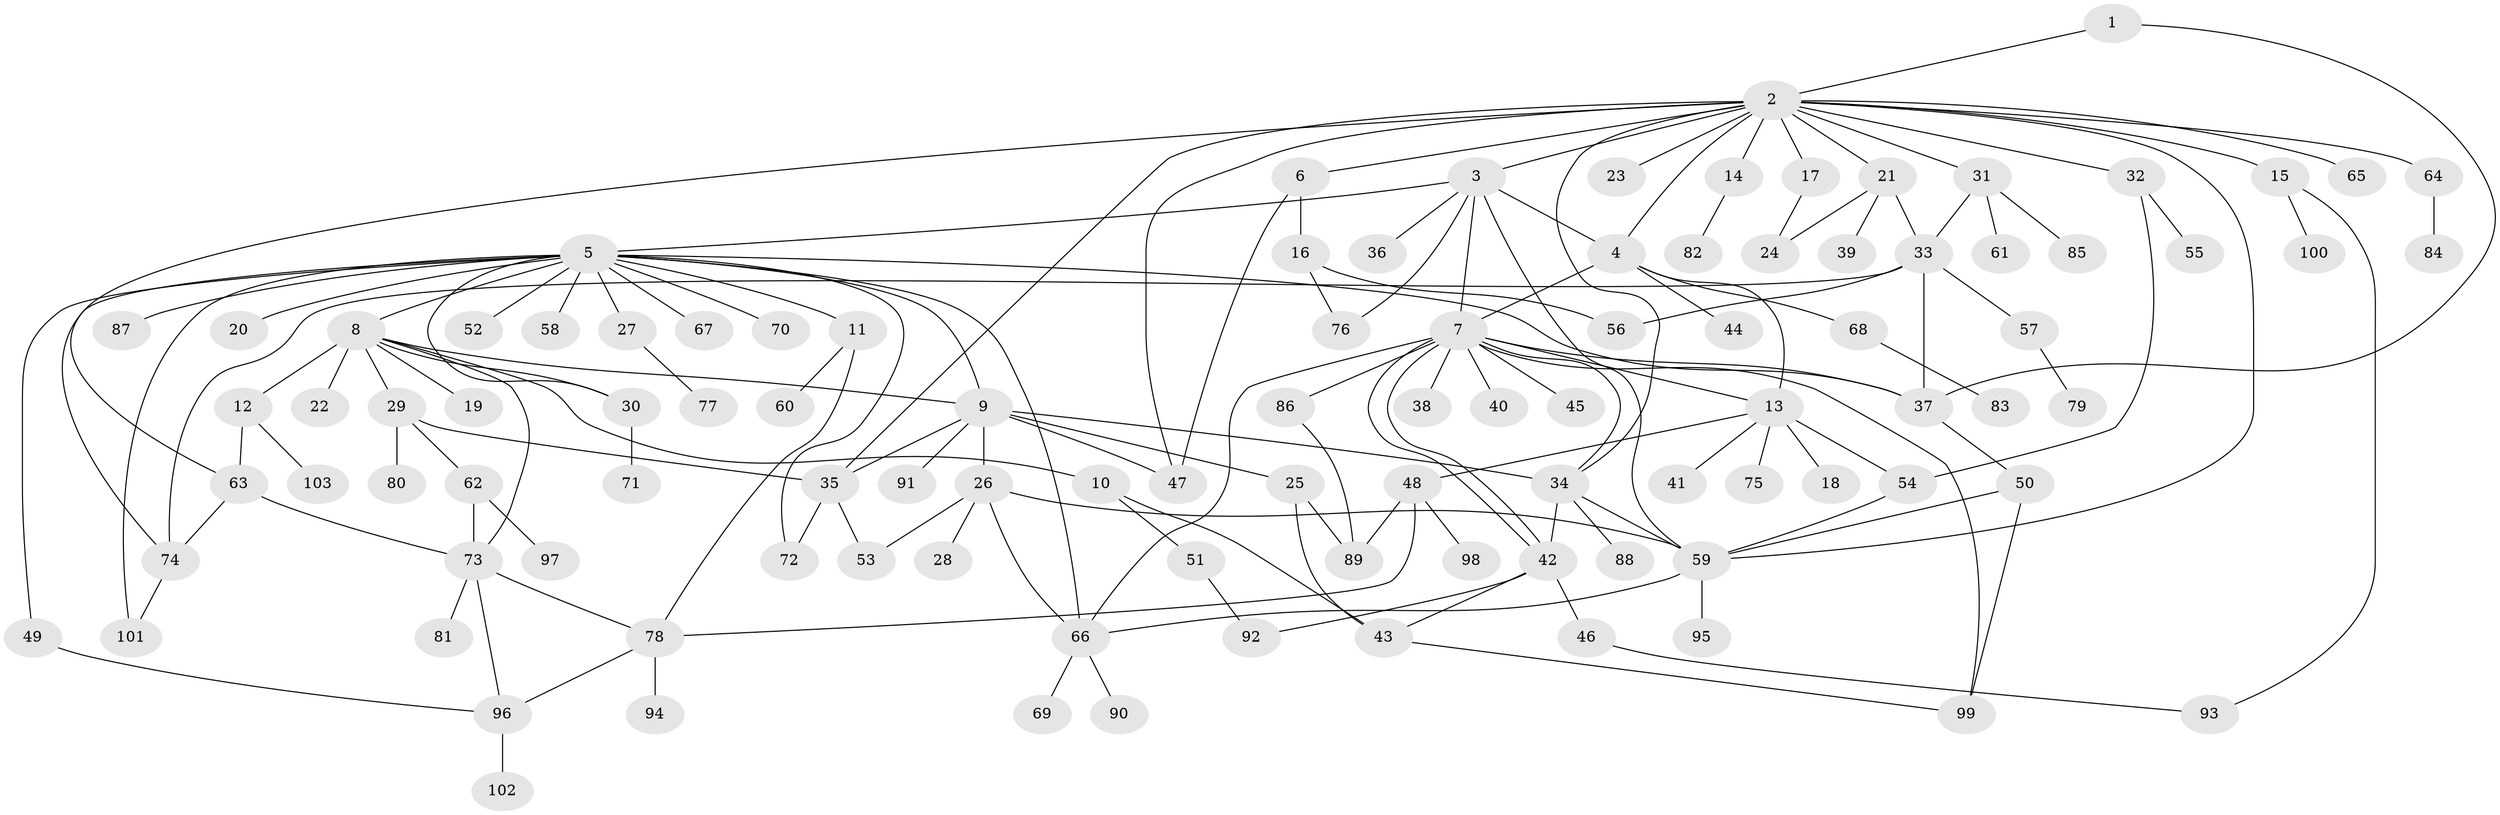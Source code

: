 // Generated by graph-tools (version 1.1) at 2025/01/03/09/25 03:01:48]
// undirected, 103 vertices, 151 edges
graph export_dot {
graph [start="1"]
  node [color=gray90,style=filled];
  1;
  2;
  3;
  4;
  5;
  6;
  7;
  8;
  9;
  10;
  11;
  12;
  13;
  14;
  15;
  16;
  17;
  18;
  19;
  20;
  21;
  22;
  23;
  24;
  25;
  26;
  27;
  28;
  29;
  30;
  31;
  32;
  33;
  34;
  35;
  36;
  37;
  38;
  39;
  40;
  41;
  42;
  43;
  44;
  45;
  46;
  47;
  48;
  49;
  50;
  51;
  52;
  53;
  54;
  55;
  56;
  57;
  58;
  59;
  60;
  61;
  62;
  63;
  64;
  65;
  66;
  67;
  68;
  69;
  70;
  71;
  72;
  73;
  74;
  75;
  76;
  77;
  78;
  79;
  80;
  81;
  82;
  83;
  84;
  85;
  86;
  87;
  88;
  89;
  90;
  91;
  92;
  93;
  94;
  95;
  96;
  97;
  98;
  99;
  100;
  101;
  102;
  103;
  1 -- 2;
  1 -- 37;
  2 -- 3;
  2 -- 4;
  2 -- 6;
  2 -- 14;
  2 -- 15;
  2 -- 17;
  2 -- 21;
  2 -- 23;
  2 -- 31;
  2 -- 32;
  2 -- 34;
  2 -- 35;
  2 -- 47;
  2 -- 59;
  2 -- 63;
  2 -- 64;
  2 -- 65;
  3 -- 4;
  3 -- 5;
  3 -- 7;
  3 -- 36;
  3 -- 59;
  3 -- 76;
  4 -- 7;
  4 -- 13;
  4 -- 44;
  4 -- 68;
  5 -- 8;
  5 -- 9;
  5 -- 11;
  5 -- 20;
  5 -- 27;
  5 -- 30;
  5 -- 37;
  5 -- 49;
  5 -- 52;
  5 -- 58;
  5 -- 66;
  5 -- 67;
  5 -- 70;
  5 -- 72;
  5 -- 74;
  5 -- 87;
  5 -- 101;
  6 -- 16;
  6 -- 47;
  7 -- 13;
  7 -- 34;
  7 -- 37;
  7 -- 38;
  7 -- 40;
  7 -- 42;
  7 -- 42;
  7 -- 45;
  7 -- 66;
  7 -- 86;
  7 -- 99;
  8 -- 9;
  8 -- 10;
  8 -- 12;
  8 -- 19;
  8 -- 22;
  8 -- 29;
  8 -- 30;
  8 -- 73;
  9 -- 25;
  9 -- 26;
  9 -- 34;
  9 -- 35;
  9 -- 47;
  9 -- 91;
  10 -- 43;
  10 -- 51;
  11 -- 60;
  11 -- 78;
  12 -- 63;
  12 -- 103;
  13 -- 18;
  13 -- 41;
  13 -- 48;
  13 -- 54;
  13 -- 75;
  14 -- 82;
  15 -- 93;
  15 -- 100;
  16 -- 56;
  16 -- 76;
  17 -- 24;
  21 -- 24;
  21 -- 33;
  21 -- 39;
  25 -- 43;
  25 -- 89;
  26 -- 28;
  26 -- 53;
  26 -- 59;
  26 -- 66;
  27 -- 77;
  29 -- 35;
  29 -- 62;
  29 -- 80;
  30 -- 71;
  31 -- 33;
  31 -- 61;
  31 -- 85;
  32 -- 54;
  32 -- 55;
  33 -- 37;
  33 -- 56;
  33 -- 57;
  33 -- 74;
  34 -- 42;
  34 -- 59;
  34 -- 88;
  35 -- 53;
  35 -- 72;
  37 -- 50;
  42 -- 43;
  42 -- 46;
  42 -- 92;
  43 -- 99;
  46 -- 93;
  48 -- 78;
  48 -- 89;
  48 -- 98;
  49 -- 96;
  50 -- 59;
  50 -- 99;
  51 -- 92;
  54 -- 59;
  57 -- 79;
  59 -- 66;
  59 -- 95;
  62 -- 73;
  62 -- 97;
  63 -- 73;
  63 -- 74;
  64 -- 84;
  66 -- 69;
  66 -- 90;
  68 -- 83;
  73 -- 78;
  73 -- 81;
  73 -- 96;
  74 -- 101;
  78 -- 94;
  78 -- 96;
  86 -- 89;
  96 -- 102;
}
